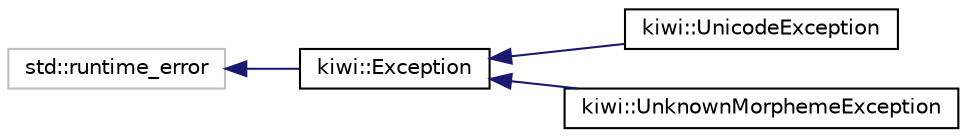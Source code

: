 digraph "Graphical Class Hierarchy"
{
 // LATEX_PDF_SIZE
  edge [fontname="Helvetica",fontsize="10",labelfontname="Helvetica",labelfontsize="10"];
  node [fontname="Helvetica",fontsize="10",shape=record];
  rankdir="LR";
  Node87 [label="std::runtime_error",height=0.2,width=0.4,color="grey75", fillcolor="white", style="filled",tooltip=" "];
  Node87 -> Node0 [dir="back",color="midnightblue",fontsize="10",style="solid",fontname="Helvetica"];
  Node0 [label="kiwi::Exception",height=0.2,width=0.4,color="black", fillcolor="white", style="filled",URL="$classkiwi_1_1Exception.html",tooltip=" "];
  Node0 -> Node1 [dir="back",color="midnightblue",fontsize="10",style="solid",fontname="Helvetica"];
  Node1 [label="kiwi::UnicodeException",height=0.2,width=0.4,color="black", fillcolor="white", style="filled",URL="$classkiwi_1_1UnicodeException.html",tooltip=" "];
  Node0 -> Node2 [dir="back",color="midnightblue",fontsize="10",style="solid",fontname="Helvetica"];
  Node2 [label="kiwi::UnknownMorphemeException",height=0.2,width=0.4,color="black", fillcolor="white", style="filled",URL="$classkiwi_1_1UnknownMorphemeException.html",tooltip=" "];
}
